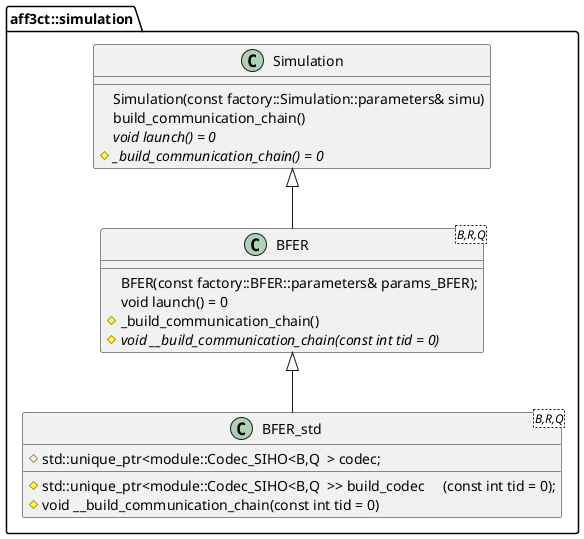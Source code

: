 @startuml
namespace aff3ct::simulation {
class Simulation {
    Simulation(const factory::Simulation::parameters& simu)
    build_communication_chain()
    {abstract} void launch() = 0
    # {abstract} _build_communication_chain() = 0
}

class "BFER<B,R,Q>" as BFER {
    BFER(const factory::BFER::parameters& params_BFER);
    void launch() = 0
    # _build_communication_chain()
    # {abstract} void __build_communication_chain(const int tid = 0) 
}

class "BFER_std<B,R,Q>" as BFER_std {
    #std::unique_ptr<module::Codec_SIHO<B,Q  > codec;
    #std::unique_ptr<module::Codec_SIHO<B,Q  >> build_codec     (const int tid = 0);
    #void __build_communication_chain(const int tid = 0) 
}

Simulation <|-- BFER 
BFER <|-- BFER_std 
}
@enduml

